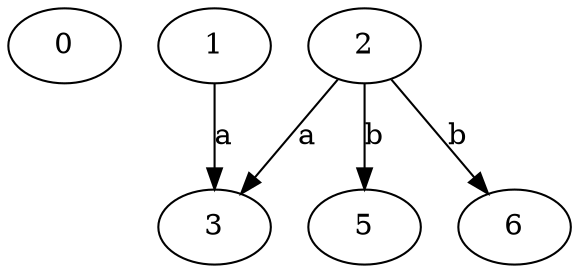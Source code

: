 strict digraph  {
0;
1;
2;
3;
5;
6;
1 -> 3  [label=a];
2 -> 3  [label=a];
2 -> 5  [label=b];
2 -> 6  [label=b];
}
